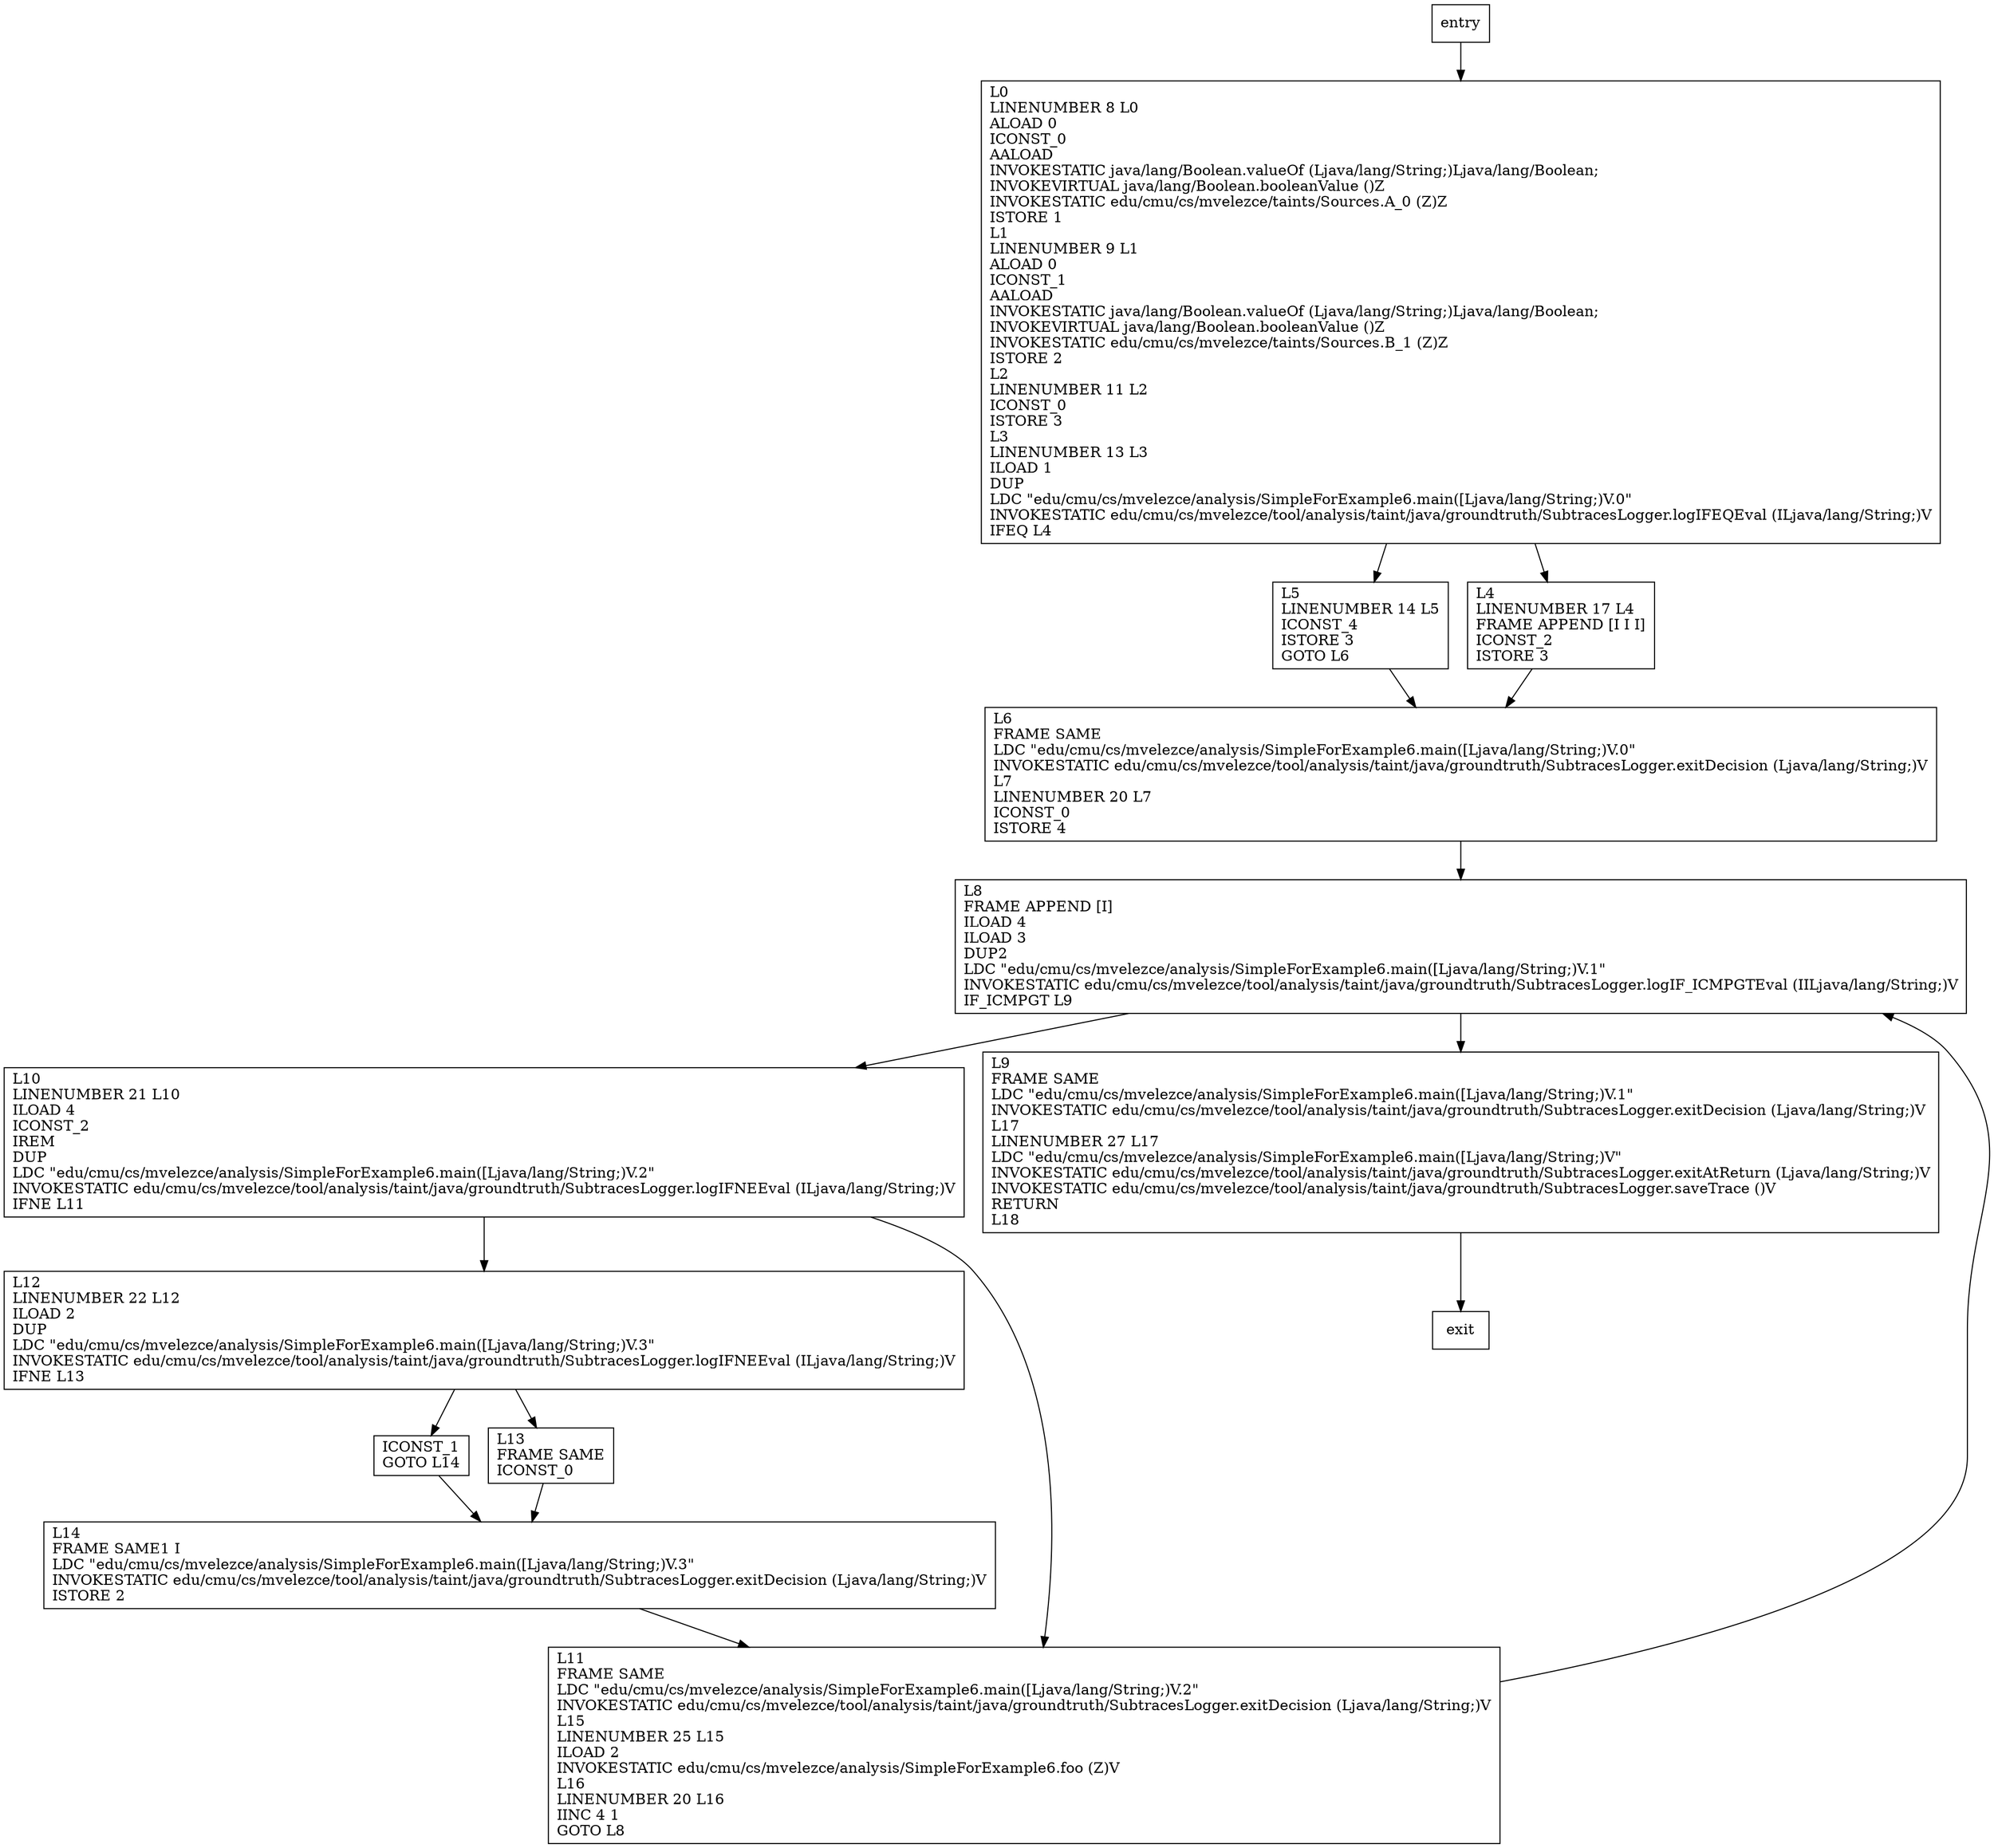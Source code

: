 digraph main {
node [shape=record];
1356749081 [label="L5\lLINENUMBER 14 L5\lICONST_4\lISTORE 3\lGOTO L6\l"];
683579644 [label="L14\lFRAME SAME1 I\lLDC \"edu/cmu/cs/mvelezce/analysis/SimpleForExample6.main([Ljava/lang/String;)V.3\"\lINVOKESTATIC edu/cmu/cs/mvelezce/tool/analysis/taint/java/groundtruth/SubtracesLogger.exitDecision (Ljava/lang/String;)V\lISTORE 2\l"];
809224918 [label="L10\lLINENUMBER 21 L10\lILOAD 4\lICONST_2\lIREM\lDUP\lLDC \"edu/cmu/cs/mvelezce/analysis/SimpleForExample6.main([Ljava/lang/String;)V.2\"\lINVOKESTATIC edu/cmu/cs/mvelezce/tool/analysis/taint/java/groundtruth/SubtracesLogger.logIFNEEval (ILjava/lang/String;)V\lIFNE L11\l"];
311380825 [label="L9\lFRAME SAME\lLDC \"edu/cmu/cs/mvelezce/analysis/SimpleForExample6.main([Ljava/lang/String;)V.1\"\lINVOKESTATIC edu/cmu/cs/mvelezce/tool/analysis/taint/java/groundtruth/SubtracesLogger.exitDecision (Ljava/lang/String;)V\lL17\lLINENUMBER 27 L17\lLDC \"edu/cmu/cs/mvelezce/analysis/SimpleForExample6.main([Ljava/lang/String;)V\"\lINVOKESTATIC edu/cmu/cs/mvelezce/tool/analysis/taint/java/groundtruth/SubtracesLogger.exitAtReturn (Ljava/lang/String;)V\lINVOKESTATIC edu/cmu/cs/mvelezce/tool/analysis/taint/java/groundtruth/SubtracesLogger.saveTrace ()V\lRETURN\lL18\l"];
542325216 [label="ICONST_1\lGOTO L14\l"];
1215195952 [label="L13\lFRAME SAME\lICONST_0\l"];
1221510509 [label="L4\lLINENUMBER 17 L4\lFRAME APPEND [I I I]\lICONST_2\lISTORE 3\l"];
310939317 [label="L6\lFRAME SAME\lLDC \"edu/cmu/cs/mvelezce/analysis/SimpleForExample6.main([Ljava/lang/String;)V.0\"\lINVOKESTATIC edu/cmu/cs/mvelezce/tool/analysis/taint/java/groundtruth/SubtracesLogger.exitDecision (Ljava/lang/String;)V\lL7\lLINENUMBER 20 L7\lICONST_0\lISTORE 4\l"];
241210330 [label="L8\lFRAME APPEND [I]\lILOAD 4\lILOAD 3\lDUP2\lLDC \"edu/cmu/cs/mvelezce/analysis/SimpleForExample6.main([Ljava/lang/String;)V.1\"\lINVOKESTATIC edu/cmu/cs/mvelezce/tool/analysis/taint/java/groundtruth/SubtracesLogger.logIF_ICMPGTEval (IILjava/lang/String;)V\lIF_ICMPGT L9\l"];
1322268566 [label="L12\lLINENUMBER 22 L12\lILOAD 2\lDUP\lLDC \"edu/cmu/cs/mvelezce/analysis/SimpleForExample6.main([Ljava/lang/String;)V.3\"\lINVOKESTATIC edu/cmu/cs/mvelezce/tool/analysis/taint/java/groundtruth/SubtracesLogger.logIFNEEval (ILjava/lang/String;)V\lIFNE L13\l"];
1248515013 [label="L0\lLINENUMBER 8 L0\lALOAD 0\lICONST_0\lAALOAD\lINVOKESTATIC java/lang/Boolean.valueOf (Ljava/lang/String;)Ljava/lang/Boolean;\lINVOKEVIRTUAL java/lang/Boolean.booleanValue ()Z\lINVOKESTATIC edu/cmu/cs/mvelezce/taints/Sources.A_0 (Z)Z\lISTORE 1\lL1\lLINENUMBER 9 L1\lALOAD 0\lICONST_1\lAALOAD\lINVOKESTATIC java/lang/Boolean.valueOf (Ljava/lang/String;)Ljava/lang/Boolean;\lINVOKEVIRTUAL java/lang/Boolean.booleanValue ()Z\lINVOKESTATIC edu/cmu/cs/mvelezce/taints/Sources.B_1 (Z)Z\lISTORE 2\lL2\lLINENUMBER 11 L2\lICONST_0\lISTORE 3\lL3\lLINENUMBER 13 L3\lILOAD 1\lDUP\lLDC \"edu/cmu/cs/mvelezce/analysis/SimpleForExample6.main([Ljava/lang/String;)V.0\"\lINVOKESTATIC edu/cmu/cs/mvelezce/tool/analysis/taint/java/groundtruth/SubtracesLogger.logIFEQEval (ILjava/lang/String;)V\lIFEQ L4\l"];
1151632027 [label="L11\lFRAME SAME\lLDC \"edu/cmu/cs/mvelezce/analysis/SimpleForExample6.main([Ljava/lang/String;)V.2\"\lINVOKESTATIC edu/cmu/cs/mvelezce/tool/analysis/taint/java/groundtruth/SubtracesLogger.exitDecision (Ljava/lang/String;)V\lL15\lLINENUMBER 25 L15\lILOAD 2\lINVOKESTATIC edu/cmu/cs/mvelezce/analysis/SimpleForExample6.foo (Z)V\lL16\lLINENUMBER 20 L16\lIINC 4 1\lGOTO L8\l"];
entry;
exit;
1356749081 -> 310939317;
311380825 -> exit;
1215195952 -> 683579644;
241210330 -> 809224918;
241210330 -> 311380825;
1322268566 -> 542325216;
1322268566 -> 1215195952;
entry -> 1248515013;
683579644 -> 1151632027;
809224918 -> 1322268566;
809224918 -> 1151632027;
542325216 -> 683579644;
1221510509 -> 310939317;
310939317 -> 241210330;
1248515013 -> 1356749081;
1248515013 -> 1221510509;
1151632027 -> 241210330;
}
